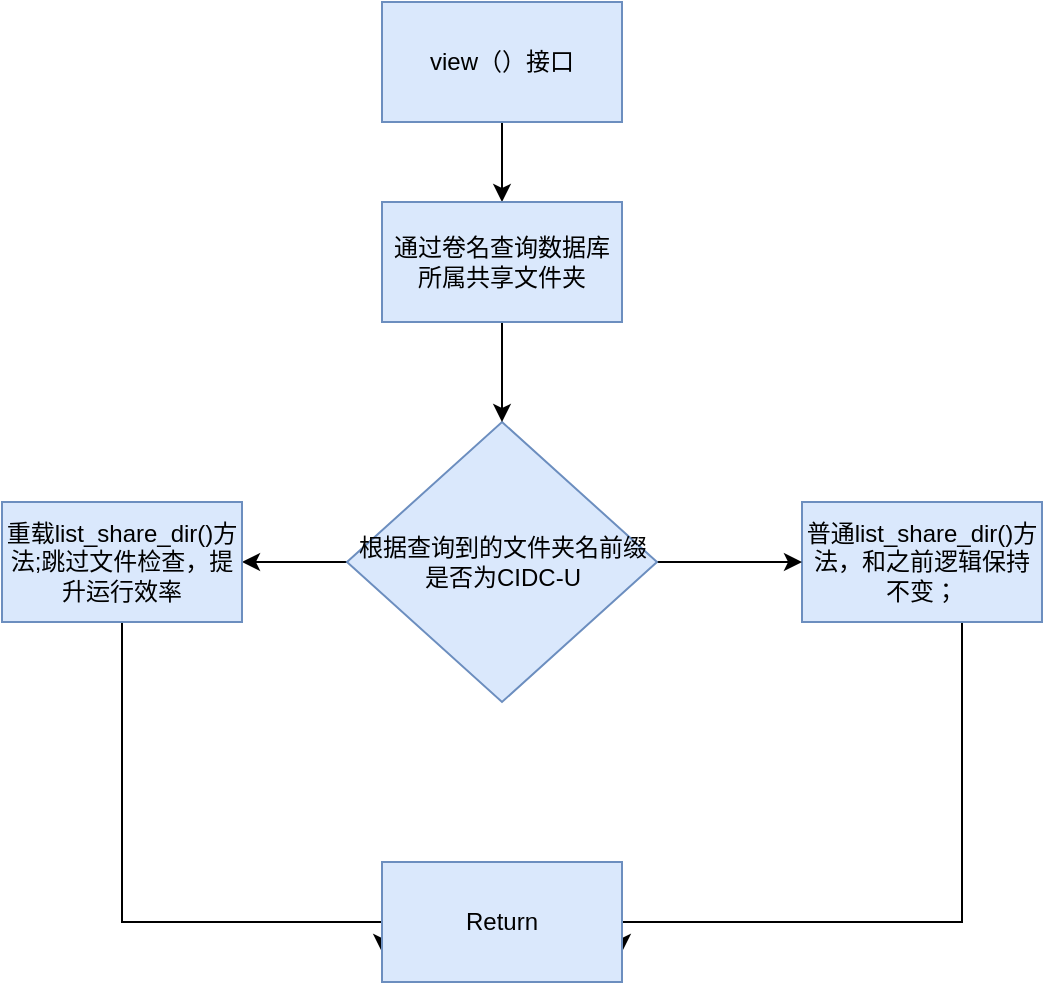 <mxfile version="20.2.3" type="github">
  <diagram id="mf8YXXkEPeBH6LOqcUiT" name="Page-1">
    <mxGraphModel dx="1422" dy="705" grid="1" gridSize="10" guides="1" tooltips="1" connect="1" arrows="1" fold="1" page="1" pageScale="1" pageWidth="850" pageHeight="1100" math="0" shadow="0">
      <root>
        <mxCell id="0" />
        <mxCell id="1" parent="0" />
        <mxCell id="GIFYre839O3EBgN5tSol-9" style="edgeStyle=orthogonalEdgeStyle;rounded=0;orthogonalLoop=1;jettySize=auto;html=1;entryX=0.5;entryY=0;entryDx=0;entryDy=0;" edge="1" parent="1" source="GIFYre839O3EBgN5tSol-1" target="GIFYre839O3EBgN5tSol-8">
          <mxGeometry relative="1" as="geometry" />
        </mxCell>
        <mxCell id="GIFYre839O3EBgN5tSol-1" value="view（）接口" style="rounded=0;whiteSpace=wrap;html=1;fillColor=#dae8fc;strokeColor=#6c8ebf;" vertex="1" parent="1">
          <mxGeometry x="330" y="20" width="120" height="60" as="geometry" />
        </mxCell>
        <mxCell id="GIFYre839O3EBgN5tSol-13" style="edgeStyle=orthogonalEdgeStyle;rounded=0;orthogonalLoop=1;jettySize=auto;html=1;entryX=1;entryY=0.75;entryDx=0;entryDy=0;" edge="1" parent="1" source="GIFYre839O3EBgN5tSol-2" target="GIFYre839O3EBgN5tSol-11">
          <mxGeometry relative="1" as="geometry">
            <Array as="points">
              <mxPoint x="620" y="480" />
              <mxPoint x="450" y="480" />
            </Array>
          </mxGeometry>
        </mxCell>
        <mxCell id="GIFYre839O3EBgN5tSol-2" value="普通list_share_dir()方法，和之前逻辑保持不变；" style="rounded=0;whiteSpace=wrap;html=1;fillColor=#dae8fc;strokeColor=#6c8ebf;" vertex="1" parent="1">
          <mxGeometry x="540" y="270" width="120" height="60" as="geometry" />
        </mxCell>
        <mxCell id="GIFYre839O3EBgN5tSol-6" style="edgeStyle=orthogonalEdgeStyle;rounded=0;orthogonalLoop=1;jettySize=auto;html=1;entryX=1;entryY=0.5;entryDx=0;entryDy=0;" edge="1" parent="1" source="GIFYre839O3EBgN5tSol-3" target="GIFYre839O3EBgN5tSol-5">
          <mxGeometry relative="1" as="geometry" />
        </mxCell>
        <mxCell id="GIFYre839O3EBgN5tSol-7" style="edgeStyle=orthogonalEdgeStyle;rounded=0;orthogonalLoop=1;jettySize=auto;html=1;entryX=0;entryY=0.5;entryDx=0;entryDy=0;" edge="1" parent="1" source="GIFYre839O3EBgN5tSol-3" target="GIFYre839O3EBgN5tSol-2">
          <mxGeometry relative="1" as="geometry" />
        </mxCell>
        <mxCell id="GIFYre839O3EBgN5tSol-3" value="根据查询到的文件夹名前缀是否为CIDC-U" style="rhombus;whiteSpace=wrap;html=1;fillColor=#dae8fc;strokeColor=#6c8ebf;" vertex="1" parent="1">
          <mxGeometry x="312.5" y="230" width="155" height="140" as="geometry" />
        </mxCell>
        <mxCell id="GIFYre839O3EBgN5tSol-12" style="edgeStyle=orthogonalEdgeStyle;rounded=0;orthogonalLoop=1;jettySize=auto;html=1;exitX=0.5;exitY=1;exitDx=0;exitDy=0;entryX=0;entryY=0.75;entryDx=0;entryDy=0;" edge="1" parent="1" source="GIFYre839O3EBgN5tSol-5" target="GIFYre839O3EBgN5tSol-11">
          <mxGeometry relative="1" as="geometry">
            <Array as="points">
              <mxPoint x="200" y="480" />
              <mxPoint x="330" y="480" />
            </Array>
          </mxGeometry>
        </mxCell>
        <mxCell id="GIFYre839O3EBgN5tSol-5" value="重载list_share_dir()方法;跳过文件检查，提升运行效率" style="rounded=0;whiteSpace=wrap;html=1;fillColor=#dae8fc;strokeColor=#6c8ebf;" vertex="1" parent="1">
          <mxGeometry x="140" y="270" width="120" height="60" as="geometry" />
        </mxCell>
        <mxCell id="GIFYre839O3EBgN5tSol-10" style="edgeStyle=orthogonalEdgeStyle;rounded=0;orthogonalLoop=1;jettySize=auto;html=1;entryX=0.5;entryY=0;entryDx=0;entryDy=0;" edge="1" parent="1" source="GIFYre839O3EBgN5tSol-8" target="GIFYre839O3EBgN5tSol-3">
          <mxGeometry relative="1" as="geometry" />
        </mxCell>
        <mxCell id="GIFYre839O3EBgN5tSol-8" value="通过卷名查询数据库所属共享文件夹" style="rounded=0;whiteSpace=wrap;html=1;fillColor=#dae8fc;strokeColor=#6c8ebf;" vertex="1" parent="1">
          <mxGeometry x="330" y="120" width="120" height="60" as="geometry" />
        </mxCell>
        <mxCell id="GIFYre839O3EBgN5tSol-11" value="Return" style="rounded=0;whiteSpace=wrap;html=1;fillColor=#dae8fc;strokeColor=#6c8ebf;" vertex="1" parent="1">
          <mxGeometry x="330" y="450" width="120" height="60" as="geometry" />
        </mxCell>
      </root>
    </mxGraphModel>
  </diagram>
</mxfile>
